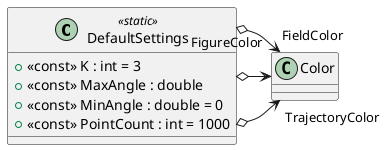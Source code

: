 @startuml
class DefaultSettings <<static>> {
    + <<const>> K : int = 3
    + <<const>> MaxAngle : double
    + <<const>> MinAngle : double = 0
    + <<const>> PointCount : int = 1000
}
DefaultSettings o-> "TrajectoryColor" Color
DefaultSettings o-> "FigureColor" Color
DefaultSettings o-> "FieldColor" Color
@enduml
